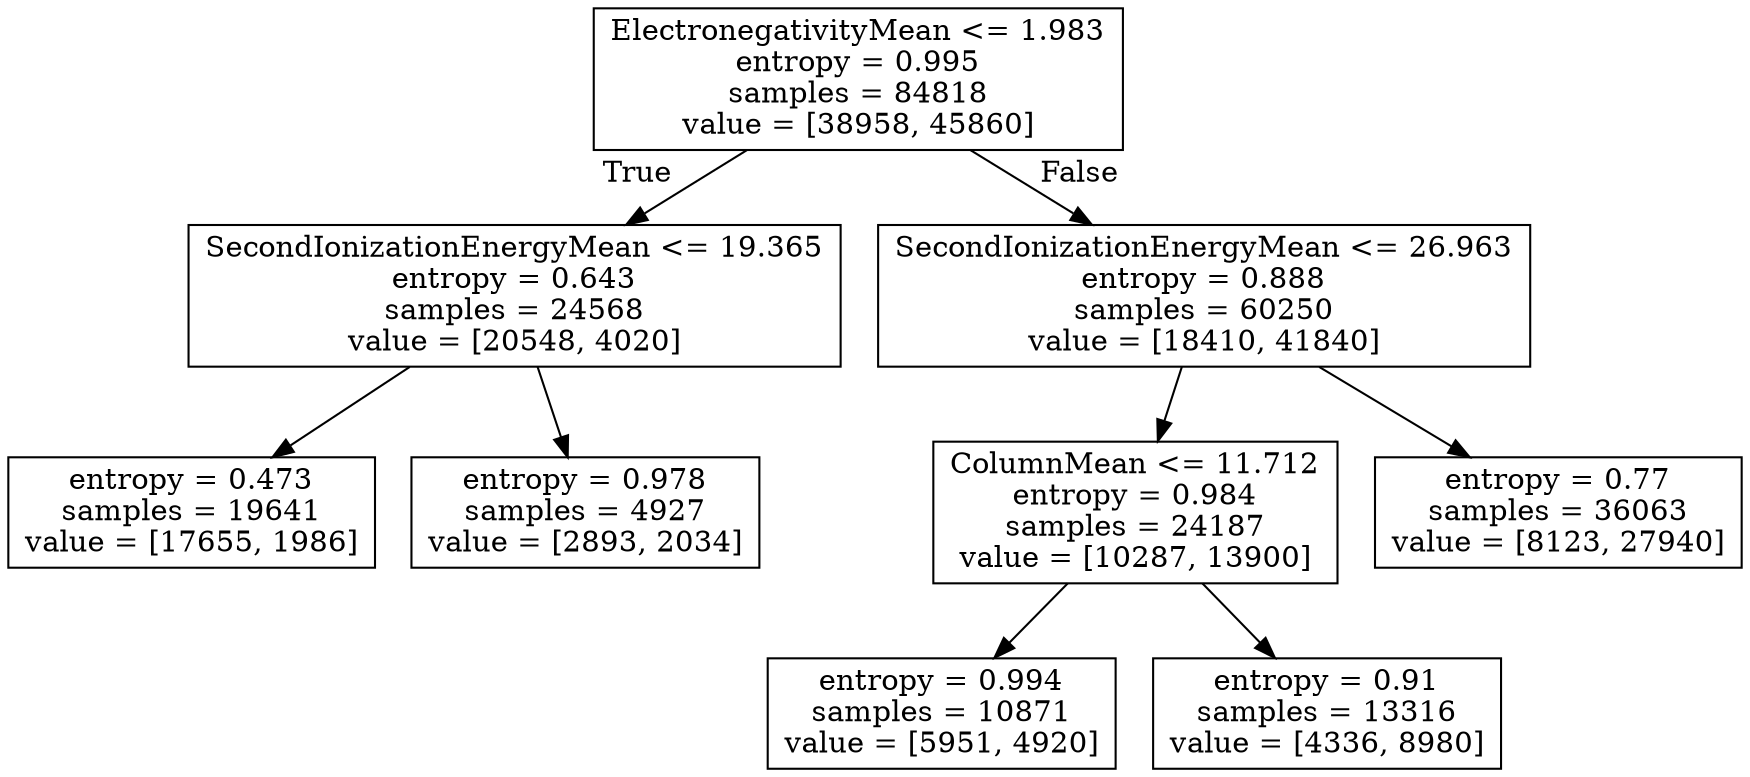 digraph Tree {
node [shape=box] ;
0 [label="ElectronegativityMean <= 1.983\nentropy = 0.995\nsamples = 84818\nvalue = [38958, 45860]"] ;
1 [label="SecondIonizationEnergyMean <= 19.365\nentropy = 0.643\nsamples = 24568\nvalue = [20548, 4020]"] ;
0 -> 1 [labeldistance=2.5, labelangle=45, headlabel="True"] ;
2 [label="entropy = 0.473\nsamples = 19641\nvalue = [17655, 1986]"] ;
1 -> 2 ;
3 [label="entropy = 0.978\nsamples = 4927\nvalue = [2893, 2034]"] ;
1 -> 3 ;
4 [label="SecondIonizationEnergyMean <= 26.963\nentropy = 0.888\nsamples = 60250\nvalue = [18410, 41840]"] ;
0 -> 4 [labeldistance=2.5, labelangle=-45, headlabel="False"] ;
5 [label="ColumnMean <= 11.712\nentropy = 0.984\nsamples = 24187\nvalue = [10287, 13900]"] ;
4 -> 5 ;
6 [label="entropy = 0.994\nsamples = 10871\nvalue = [5951, 4920]"] ;
5 -> 6 ;
7 [label="entropy = 0.91\nsamples = 13316\nvalue = [4336, 8980]"] ;
5 -> 7 ;
8 [label="entropy = 0.77\nsamples = 36063\nvalue = [8123, 27940]"] ;
4 -> 8 ;
}